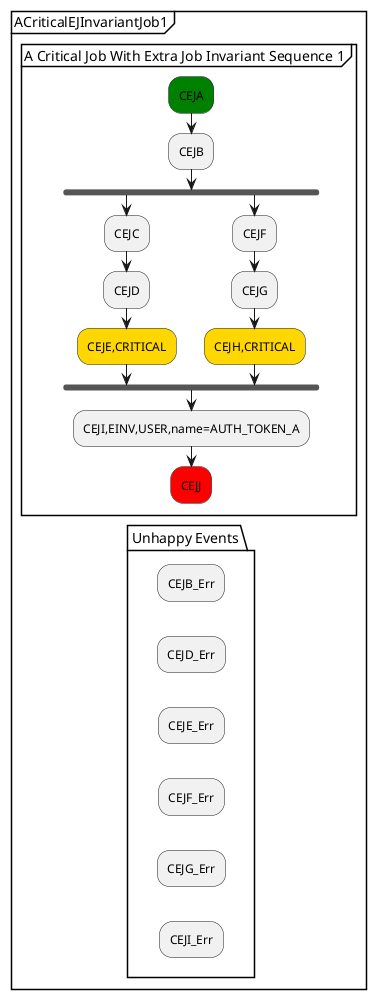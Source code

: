 @startuml
partition "ACriticalEJInvariantJob1" {
    group "A Critical Job With Extra Job Invariant Sequence 1"
        #green:CEJA;
        :CEJB;
        fork
            :CEJC;
            :CEJD;
            #gold:CEJE,CRITICAL;
        fork again
            :CEJF;
            :CEJG;
            #gold:CEJH,CRITICAL;
        end fork
        :CEJI,EINV,USER,name=AUTH_TOKEN_A;
        #red:CEJJ;
        detach
    end group
    package "Unhappy Events" {
      :CEJB_Err;
      kill
      :CEJD_Err;
      kill
      :CEJE_Err;
      kill
      :CEJF_Err;
      kill
      :CEJG_Err;
      kill
      :CEJI_Err;
      kill    
    }
}
@enduml